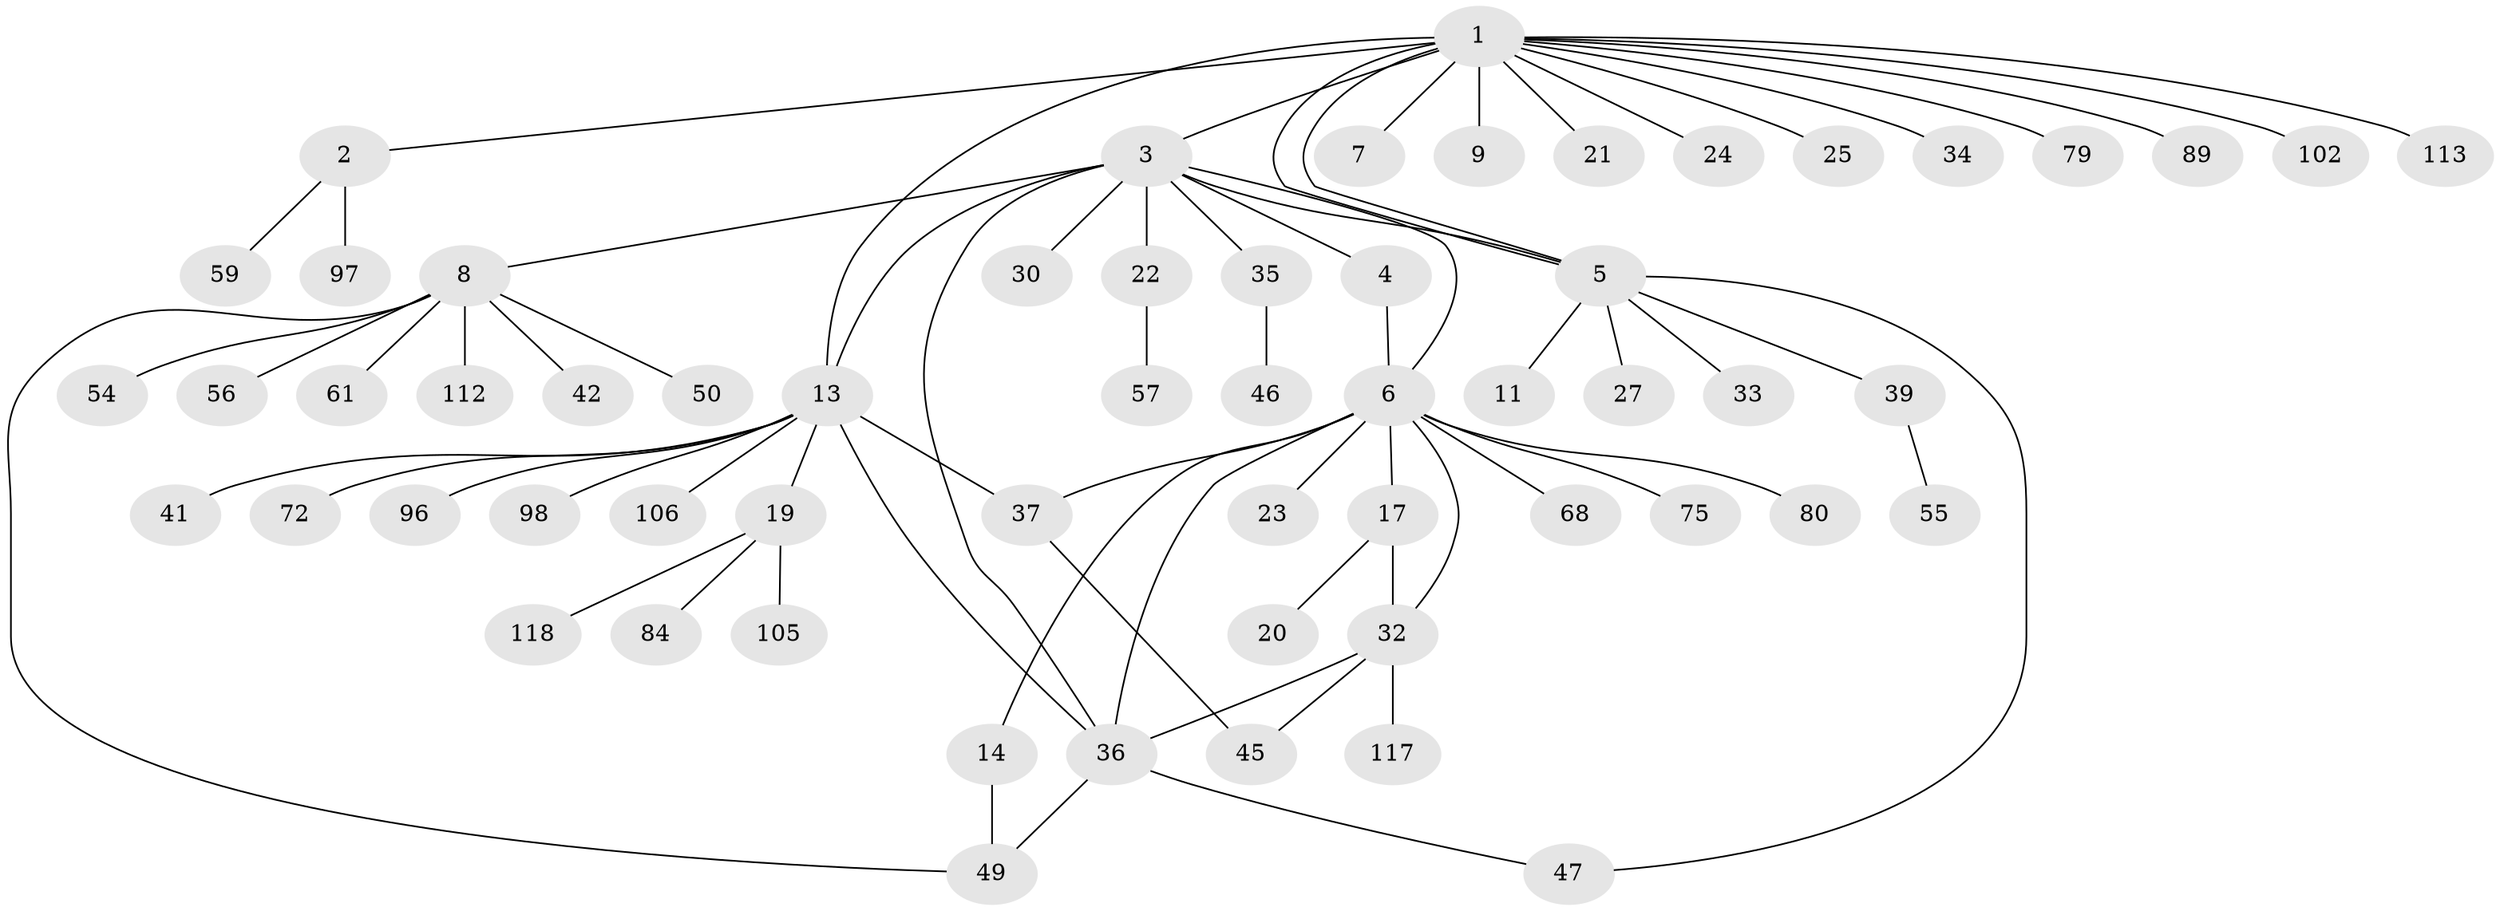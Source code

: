 // original degree distribution, {17: 0.00847457627118644, 3: 0.09322033898305085, 16: 0.00847457627118644, 2: 0.17796610169491525, 8: 0.01694915254237288, 11: 0.00847457627118644, 1: 0.5847457627118644, 6: 0.01694915254237288, 14: 0.00847457627118644, 4: 0.025423728813559324, 5: 0.05084745762711865}
// Generated by graph-tools (version 1.1) at 2025/14/03/09/25 04:14:37]
// undirected, 59 vertices, 71 edges
graph export_dot {
graph [start="1"]
  node [color=gray90,style=filled];
  1;
  2;
  3 [super="+74+65+16+31+10+12+28+77"];
  4 [super="+18"];
  5;
  6;
  7;
  8;
  9 [super="+114"];
  11;
  13 [super="+26+15+69"];
  14;
  17 [super="+43"];
  19;
  20;
  21;
  22 [super="+53+71+104"];
  23;
  24;
  25;
  27;
  30;
  32 [super="+51"];
  33 [super="+44"];
  34;
  35 [super="+70"];
  36 [super="+58+67+62+38"];
  37 [super="+73+64+40+52"];
  39;
  41;
  42;
  45 [super="+48"];
  46;
  47 [super="+111"];
  49 [super="+76+78+99+103"];
  50;
  54;
  55;
  56 [super="+63"];
  57;
  59 [super="+101"];
  61;
  68;
  72;
  75;
  79;
  80 [super="+90"];
  84;
  89;
  96 [super="+116"];
  97;
  98;
  102;
  105;
  106;
  112;
  113;
  117;
  118;
  1 -- 2;
  1 -- 3 [weight=2];
  1 -- 5;
  1 -- 5;
  1 -- 7;
  1 -- 9;
  1 -- 13 [weight=2];
  1 -- 21;
  1 -- 24;
  1 -- 25;
  1 -- 34;
  1 -- 79;
  1 -- 89;
  1 -- 102;
  1 -- 113;
  2 -- 59;
  2 -- 97;
  3 -- 4;
  3 -- 5;
  3 -- 6;
  3 -- 8;
  3 -- 35;
  3 -- 36;
  3 -- 22 [weight=2];
  3 -- 13;
  3 -- 30;
  4 -- 6;
  5 -- 11;
  5 -- 27;
  5 -- 33;
  5 -- 39;
  5 -- 47;
  6 -- 14;
  6 -- 17;
  6 -- 23;
  6 -- 32;
  6 -- 36;
  6 -- 68;
  6 -- 75;
  6 -- 80;
  6 -- 37;
  8 -- 42;
  8 -- 49;
  8 -- 50;
  8 -- 54;
  8 -- 56;
  8 -- 61;
  8 -- 112;
  13 -- 19;
  13 -- 37 [weight=3];
  13 -- 41;
  13 -- 96;
  13 -- 98;
  13 -- 106;
  13 -- 36;
  13 -- 72;
  14 -- 49;
  17 -- 20;
  17 -- 32;
  19 -- 84;
  19 -- 105;
  19 -- 118;
  22 -- 57;
  32 -- 45;
  32 -- 117;
  32 -- 36;
  35 -- 46;
  36 -- 49;
  36 -- 47;
  37 -- 45;
  39 -- 55;
}
